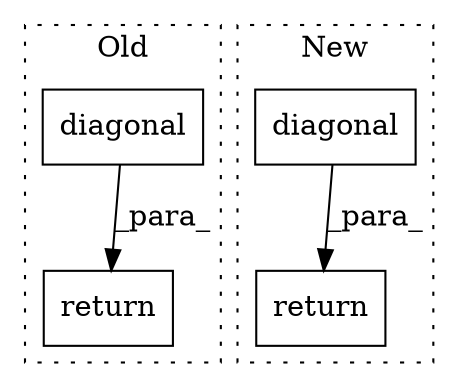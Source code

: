 digraph G {
subgraph cluster0 {
1 [label="diagonal" a="32" s="5293,5307" l="9,1" shape="box"];
3 [label="return" a="41" s="5324" l="7" shape="box"];
label = "Old";
style="dotted";
}
subgraph cluster1 {
2 [label="return" a="41" s="5249" l="7" shape="box"];
4 [label="diagonal" a="32" s="5258,5272" l="9,1" shape="box"];
label = "New";
style="dotted";
}
1 -> 3 [label="_para_"];
4 -> 2 [label="_para_"];
}